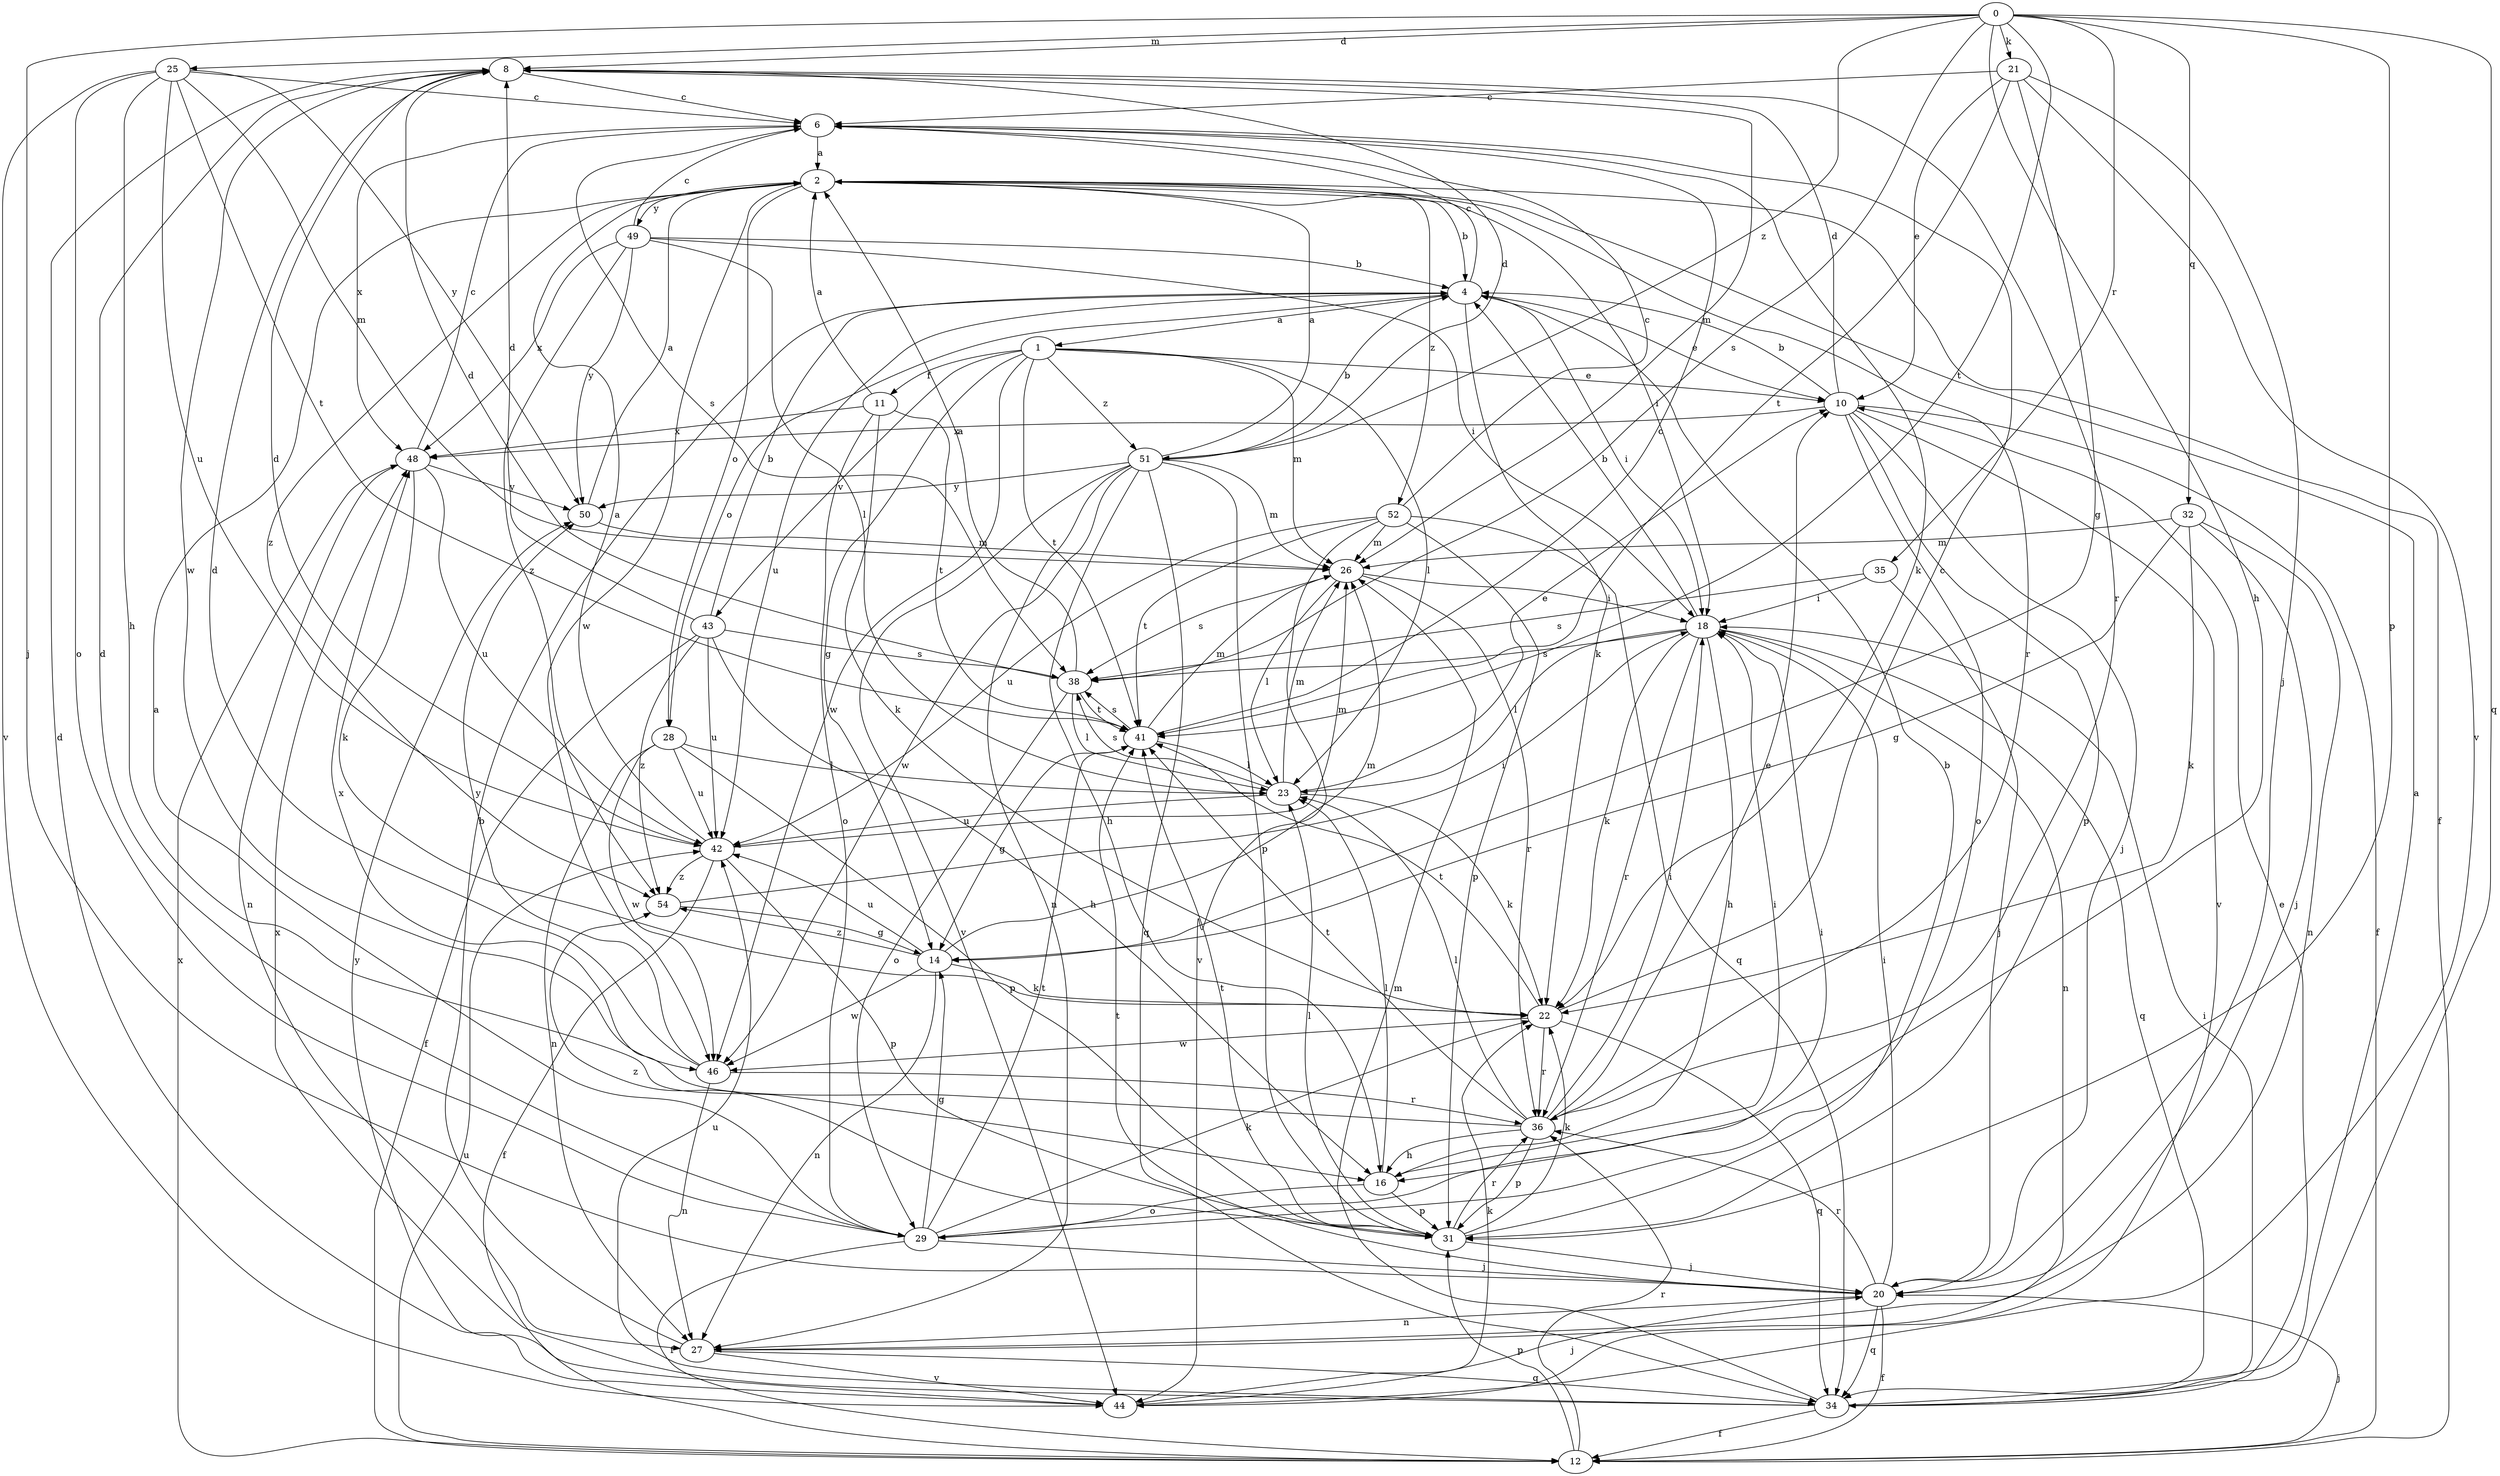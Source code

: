 strict digraph  {
0;
1;
2;
4;
6;
8;
10;
11;
12;
14;
16;
18;
20;
21;
22;
23;
25;
26;
27;
28;
29;
31;
32;
34;
35;
36;
38;
41;
42;
43;
44;
46;
48;
49;
50;
51;
52;
54;
0 -> 8  [label=d];
0 -> 16  [label=h];
0 -> 20  [label=j];
0 -> 21  [label=k];
0 -> 25  [label=m];
0 -> 31  [label=p];
0 -> 32  [label=q];
0 -> 34  [label=q];
0 -> 35  [label=r];
0 -> 38  [label=s];
0 -> 41  [label=t];
0 -> 51  [label=z];
1 -> 10  [label=e];
1 -> 11  [label=f];
1 -> 14  [label=g];
1 -> 23  [label=l];
1 -> 26  [label=m];
1 -> 41  [label=t];
1 -> 43  [label=v];
1 -> 46  [label=w];
1 -> 51  [label=z];
2 -> 4  [label=b];
2 -> 12  [label=f];
2 -> 18  [label=i];
2 -> 28  [label=o];
2 -> 36  [label=r];
2 -> 46  [label=w];
2 -> 49  [label=y];
2 -> 52  [label=z];
2 -> 54  [label=z];
4 -> 1  [label=a];
4 -> 6  [label=c];
4 -> 10  [label=e];
4 -> 18  [label=i];
4 -> 22  [label=k];
4 -> 28  [label=o];
4 -> 42  [label=u];
6 -> 2  [label=a];
6 -> 22  [label=k];
6 -> 38  [label=s];
6 -> 48  [label=x];
8 -> 6  [label=c];
8 -> 26  [label=m];
8 -> 36  [label=r];
8 -> 46  [label=w];
10 -> 4  [label=b];
10 -> 8  [label=d];
10 -> 12  [label=f];
10 -> 20  [label=j];
10 -> 29  [label=o];
10 -> 31  [label=p];
10 -> 44  [label=v];
10 -> 48  [label=x];
11 -> 2  [label=a];
11 -> 22  [label=k];
11 -> 29  [label=o];
11 -> 41  [label=t];
11 -> 48  [label=x];
12 -> 20  [label=j];
12 -> 31  [label=p];
12 -> 36  [label=r];
12 -> 42  [label=u];
12 -> 48  [label=x];
14 -> 22  [label=k];
14 -> 26  [label=m];
14 -> 27  [label=n];
14 -> 42  [label=u];
14 -> 46  [label=w];
14 -> 54  [label=z];
16 -> 18  [label=i];
16 -> 23  [label=l];
16 -> 29  [label=o];
16 -> 31  [label=p];
18 -> 4  [label=b];
18 -> 16  [label=h];
18 -> 22  [label=k];
18 -> 23  [label=l];
18 -> 27  [label=n];
18 -> 34  [label=q];
18 -> 36  [label=r];
18 -> 38  [label=s];
20 -> 12  [label=f];
20 -> 18  [label=i];
20 -> 27  [label=n];
20 -> 34  [label=q];
20 -> 36  [label=r];
20 -> 41  [label=t];
21 -> 6  [label=c];
21 -> 10  [label=e];
21 -> 14  [label=g];
21 -> 20  [label=j];
21 -> 41  [label=t];
21 -> 44  [label=v];
22 -> 6  [label=c];
22 -> 34  [label=q];
22 -> 36  [label=r];
22 -> 41  [label=t];
22 -> 46  [label=w];
23 -> 10  [label=e];
23 -> 22  [label=k];
23 -> 26  [label=m];
23 -> 38  [label=s];
23 -> 42  [label=u];
25 -> 6  [label=c];
25 -> 16  [label=h];
25 -> 26  [label=m];
25 -> 29  [label=o];
25 -> 41  [label=t];
25 -> 42  [label=u];
25 -> 44  [label=v];
25 -> 50  [label=y];
26 -> 18  [label=i];
26 -> 23  [label=l];
26 -> 36  [label=r];
26 -> 38  [label=s];
27 -> 4  [label=b];
27 -> 34  [label=q];
27 -> 44  [label=v];
28 -> 23  [label=l];
28 -> 27  [label=n];
28 -> 31  [label=p];
28 -> 42  [label=u];
28 -> 46  [label=w];
29 -> 2  [label=a];
29 -> 8  [label=d];
29 -> 12  [label=f];
29 -> 14  [label=g];
29 -> 18  [label=i];
29 -> 20  [label=j];
29 -> 22  [label=k];
29 -> 41  [label=t];
31 -> 4  [label=b];
31 -> 20  [label=j];
31 -> 22  [label=k];
31 -> 23  [label=l];
31 -> 36  [label=r];
31 -> 41  [label=t];
31 -> 54  [label=z];
32 -> 14  [label=g];
32 -> 20  [label=j];
32 -> 22  [label=k];
32 -> 26  [label=m];
32 -> 27  [label=n];
34 -> 2  [label=a];
34 -> 10  [label=e];
34 -> 12  [label=f];
34 -> 18  [label=i];
34 -> 26  [label=m];
34 -> 42  [label=u];
34 -> 48  [label=x];
35 -> 18  [label=i];
35 -> 20  [label=j];
35 -> 38  [label=s];
36 -> 10  [label=e];
36 -> 16  [label=h];
36 -> 18  [label=i];
36 -> 23  [label=l];
36 -> 31  [label=p];
36 -> 41  [label=t];
36 -> 48  [label=x];
38 -> 2  [label=a];
38 -> 8  [label=d];
38 -> 23  [label=l];
38 -> 29  [label=o];
38 -> 41  [label=t];
41 -> 6  [label=c];
41 -> 14  [label=g];
41 -> 23  [label=l];
41 -> 26  [label=m];
41 -> 38  [label=s];
42 -> 2  [label=a];
42 -> 8  [label=d];
42 -> 12  [label=f];
42 -> 26  [label=m];
42 -> 31  [label=p];
42 -> 54  [label=z];
43 -> 4  [label=b];
43 -> 8  [label=d];
43 -> 12  [label=f];
43 -> 16  [label=h];
43 -> 38  [label=s];
43 -> 42  [label=u];
43 -> 54  [label=z];
44 -> 8  [label=d];
44 -> 20  [label=j];
44 -> 22  [label=k];
44 -> 50  [label=y];
46 -> 8  [label=d];
46 -> 27  [label=n];
46 -> 36  [label=r];
46 -> 50  [label=y];
48 -> 6  [label=c];
48 -> 22  [label=k];
48 -> 27  [label=n];
48 -> 42  [label=u];
48 -> 50  [label=y];
49 -> 4  [label=b];
49 -> 6  [label=c];
49 -> 18  [label=i];
49 -> 23  [label=l];
49 -> 48  [label=x];
49 -> 50  [label=y];
49 -> 54  [label=z];
50 -> 2  [label=a];
50 -> 26  [label=m];
51 -> 2  [label=a];
51 -> 4  [label=b];
51 -> 8  [label=d];
51 -> 16  [label=h];
51 -> 26  [label=m];
51 -> 27  [label=n];
51 -> 31  [label=p];
51 -> 34  [label=q];
51 -> 44  [label=v];
51 -> 46  [label=w];
51 -> 50  [label=y];
52 -> 6  [label=c];
52 -> 26  [label=m];
52 -> 31  [label=p];
52 -> 34  [label=q];
52 -> 41  [label=t];
52 -> 42  [label=u];
52 -> 44  [label=v];
54 -> 14  [label=g];
54 -> 18  [label=i];
}
